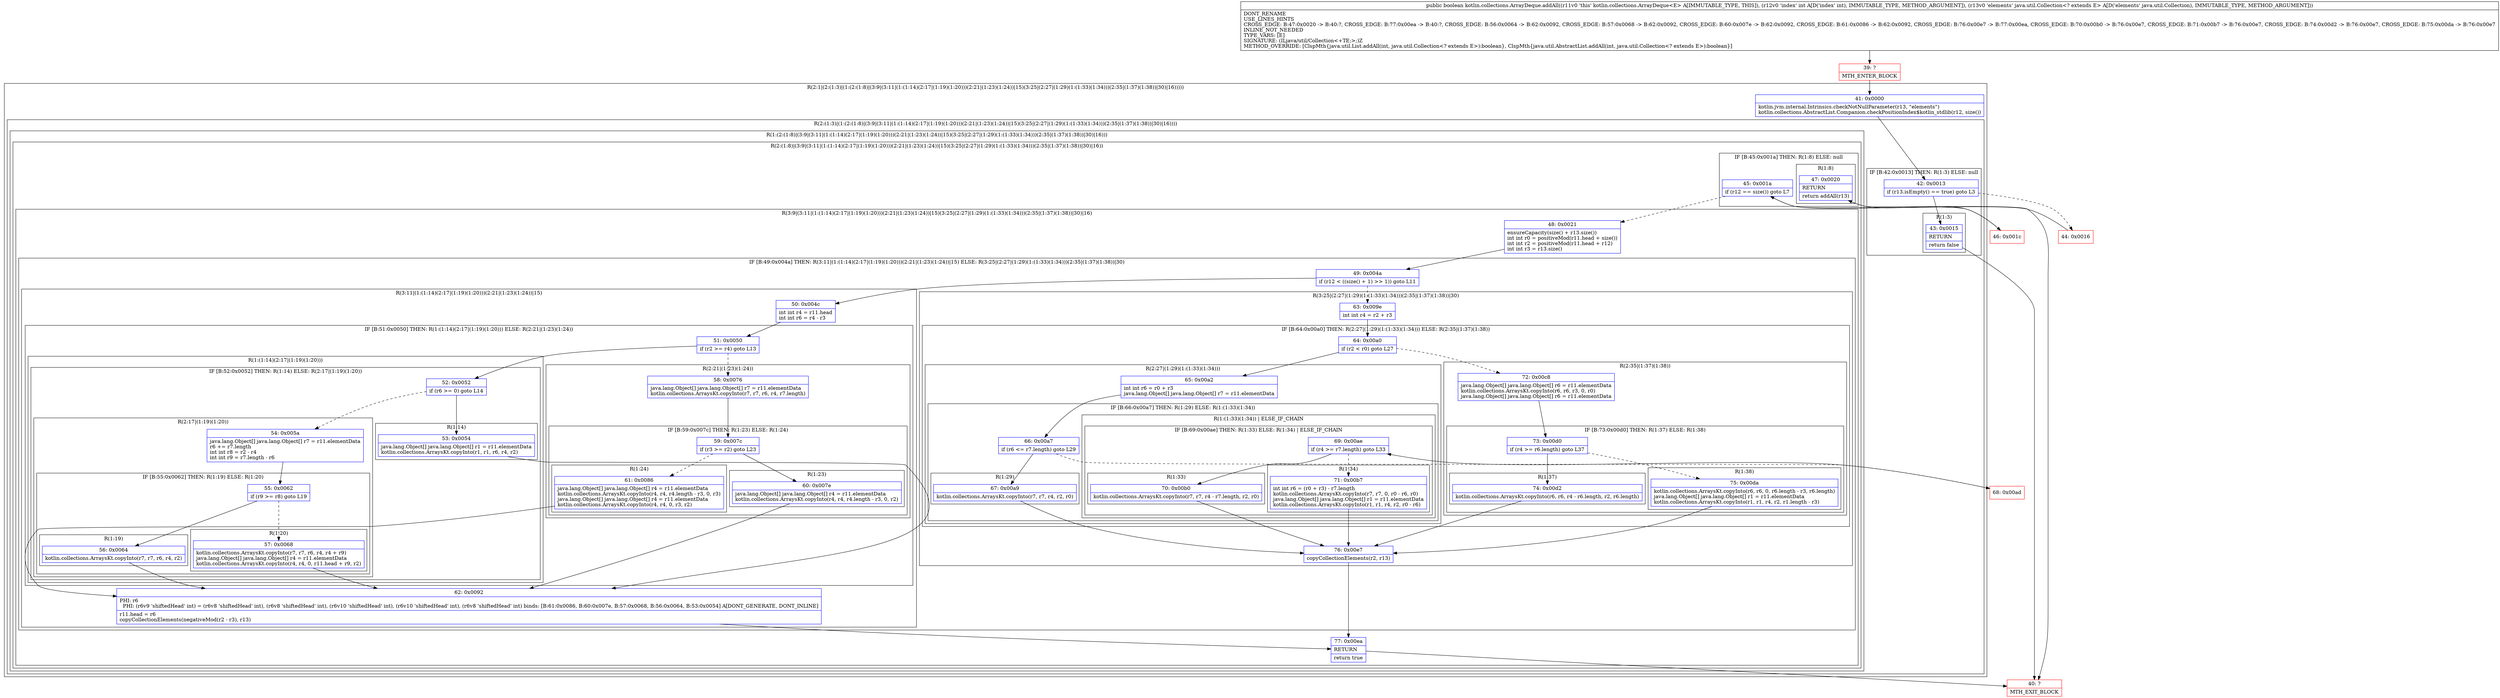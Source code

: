 digraph "CFG forkotlin.collections.ArrayDeque.addAll(ILjava\/util\/Collection;)Z" {
subgraph cluster_Region_1121216311 {
label = "R(2:1|(2:(1:3)|(1:(2:(1:8)|(3:9|(3:11|(1:(1:14)(2:17|(1:19)(1:20)))(2:21|(1:23)(1:24))|15)(3:25|(2:27|(1:29)(1:(1:33)(1:34)))(2:35|(1:37)(1:38))|30)|16)))))";
node [shape=record,color=blue];
Node_41 [shape=record,label="{41\:\ 0x0000|kotlin.jvm.internal.Intrinsics.checkNotNullParameter(r13, \"elements\")\lkotlin.collections.AbstractList.Companion.checkPositionIndex$kotlin_stdlib(r12, size())\l}"];
subgraph cluster_Region_1874853453 {
label = "R(2:(1:3)|(1:(2:(1:8)|(3:9|(3:11|(1:(1:14)(2:17|(1:19)(1:20)))(2:21|(1:23)(1:24))|15)(3:25|(2:27|(1:29)(1:(1:33)(1:34)))(2:35|(1:37)(1:38))|30)|16))))";
node [shape=record,color=blue];
subgraph cluster_IfRegion_844232163 {
label = "IF [B:42:0x0013] THEN: R(1:3) ELSE: null";
node [shape=record,color=blue];
Node_42 [shape=record,label="{42\:\ 0x0013|if (r13.isEmpty() == true) goto L3\l}"];
subgraph cluster_Region_375664470 {
label = "R(1:3)";
node [shape=record,color=blue];
Node_43 [shape=record,label="{43\:\ 0x0015|RETURN\l|return false\l}"];
}
}
subgraph cluster_Region_2003312498 {
label = "R(1:(2:(1:8)|(3:9|(3:11|(1:(1:14)(2:17|(1:19)(1:20)))(2:21|(1:23)(1:24))|15)(3:25|(2:27|(1:29)(1:(1:33)(1:34)))(2:35|(1:37)(1:38))|30)|16)))";
node [shape=record,color=blue];
subgraph cluster_Region_1739971140 {
label = "R(2:(1:8)|(3:9|(3:11|(1:(1:14)(2:17|(1:19)(1:20)))(2:21|(1:23)(1:24))|15)(3:25|(2:27|(1:29)(1:(1:33)(1:34)))(2:35|(1:37)(1:38))|30)|16))";
node [shape=record,color=blue];
subgraph cluster_IfRegion_1526121916 {
label = "IF [B:45:0x001a] THEN: R(1:8) ELSE: null";
node [shape=record,color=blue];
Node_45 [shape=record,label="{45\:\ 0x001a|if (r12 == size()) goto L7\l}"];
subgraph cluster_Region_1843355435 {
label = "R(1:8)";
node [shape=record,color=blue];
Node_47 [shape=record,label="{47\:\ 0x0020|RETURN\l|return addAll(r13)\l}"];
}
}
subgraph cluster_Region_1426844574 {
label = "R(3:9|(3:11|(1:(1:14)(2:17|(1:19)(1:20)))(2:21|(1:23)(1:24))|15)(3:25|(2:27|(1:29)(1:(1:33)(1:34)))(2:35|(1:37)(1:38))|30)|16)";
node [shape=record,color=blue];
Node_48 [shape=record,label="{48\:\ 0x0021|ensureCapacity(size() + r13.size())\lint int r0 = positiveMod(r11.head + size())\lint int r2 = positiveMod(r11.head + r12)\lint int r3 = r13.size()\l}"];
subgraph cluster_IfRegion_1526423149 {
label = "IF [B:49:0x004a] THEN: R(3:11|(1:(1:14)(2:17|(1:19)(1:20)))(2:21|(1:23)(1:24))|15) ELSE: R(3:25|(2:27|(1:29)(1:(1:33)(1:34)))(2:35|(1:37)(1:38))|30)";
node [shape=record,color=blue];
Node_49 [shape=record,label="{49\:\ 0x004a|if (r12 \< ((size() + 1) \>\> 1)) goto L11\l}"];
subgraph cluster_Region_2027661803 {
label = "R(3:11|(1:(1:14)(2:17|(1:19)(1:20)))(2:21|(1:23)(1:24))|15)";
node [shape=record,color=blue];
Node_50 [shape=record,label="{50\:\ 0x004c|int int r4 = r11.head\lint int r6 = r4 \- r3\l}"];
subgraph cluster_IfRegion_234492883 {
label = "IF [B:51:0x0050] THEN: R(1:(1:14)(2:17|(1:19)(1:20))) ELSE: R(2:21|(1:23)(1:24))";
node [shape=record,color=blue];
Node_51 [shape=record,label="{51\:\ 0x0050|if (r2 \>= r4) goto L13\l}"];
subgraph cluster_Region_324389004 {
label = "R(1:(1:14)(2:17|(1:19)(1:20)))";
node [shape=record,color=blue];
subgraph cluster_IfRegion_1916145920 {
label = "IF [B:52:0x0052] THEN: R(1:14) ELSE: R(2:17|(1:19)(1:20))";
node [shape=record,color=blue];
Node_52 [shape=record,label="{52\:\ 0x0052|if (r6 \>= 0) goto L14\l}"];
subgraph cluster_Region_1258779149 {
label = "R(1:14)";
node [shape=record,color=blue];
Node_53 [shape=record,label="{53\:\ 0x0054|java.lang.Object[] java.lang.Object[] r1 = r11.elementData\lkotlin.collections.ArraysKt.copyInto(r1, r1, r6, r4, r2)\l}"];
}
subgraph cluster_Region_598733243 {
label = "R(2:17|(1:19)(1:20))";
node [shape=record,color=blue];
Node_54 [shape=record,label="{54\:\ 0x005a|java.lang.Object[] java.lang.Object[] r7 = r11.elementData\lr6 += r7.length\lint int r8 = r2 \- r4\lint int r9 = r7.length \- r6\l}"];
subgraph cluster_IfRegion_1420562093 {
label = "IF [B:55:0x0062] THEN: R(1:19) ELSE: R(1:20)";
node [shape=record,color=blue];
Node_55 [shape=record,label="{55\:\ 0x0062|if (r9 \>= r8) goto L19\l}"];
subgraph cluster_Region_456231825 {
label = "R(1:19)";
node [shape=record,color=blue];
Node_56 [shape=record,label="{56\:\ 0x0064|kotlin.collections.ArraysKt.copyInto(r7, r7, r6, r4, r2)\l}"];
}
subgraph cluster_Region_1183348655 {
label = "R(1:20)";
node [shape=record,color=blue];
Node_57 [shape=record,label="{57\:\ 0x0068|kotlin.collections.ArraysKt.copyInto(r7, r7, r6, r4, r4 + r9)\ljava.lang.Object[] java.lang.Object[] r4 = r11.elementData\lkotlin.collections.ArraysKt.copyInto(r4, r4, 0, r11.head + r9, r2)\l}"];
}
}
}
}
}
subgraph cluster_Region_1516630494 {
label = "R(2:21|(1:23)(1:24))";
node [shape=record,color=blue];
Node_58 [shape=record,label="{58\:\ 0x0076|java.lang.Object[] java.lang.Object[] r7 = r11.elementData\lkotlin.collections.ArraysKt.copyInto(r7, r7, r6, r4, r7.length)\l}"];
subgraph cluster_IfRegion_913306217 {
label = "IF [B:59:0x007c] THEN: R(1:23) ELSE: R(1:24)";
node [shape=record,color=blue];
Node_59 [shape=record,label="{59\:\ 0x007c|if (r3 \>= r2) goto L23\l}"];
subgraph cluster_Region_1787952950 {
label = "R(1:23)";
node [shape=record,color=blue];
Node_60 [shape=record,label="{60\:\ 0x007e|java.lang.Object[] java.lang.Object[] r4 = r11.elementData\lkotlin.collections.ArraysKt.copyInto(r4, r4, r4.length \- r3, 0, r2)\l}"];
}
subgraph cluster_Region_2112589046 {
label = "R(1:24)";
node [shape=record,color=blue];
Node_61 [shape=record,label="{61\:\ 0x0086|java.lang.Object[] java.lang.Object[] r4 = r11.elementData\lkotlin.collections.ArraysKt.copyInto(r4, r4, r4.length \- r3, 0, r3)\ljava.lang.Object[] java.lang.Object[] r4 = r11.elementData\lkotlin.collections.ArraysKt.copyInto(r4, r4, 0, r3, r2)\l}"];
}
}
}
}
Node_62 [shape=record,label="{62\:\ 0x0092|PHI: r6 \l  PHI: (r6v9 'shiftedHead' int) = (r6v8 'shiftedHead' int), (r6v8 'shiftedHead' int), (r6v10 'shiftedHead' int), (r6v10 'shiftedHead' int), (r6v8 'shiftedHead' int) binds: [B:61:0x0086, B:60:0x007e, B:57:0x0068, B:56:0x0064, B:53:0x0054] A[DONT_GENERATE, DONT_INLINE]\l|r11.head = r6\lcopyCollectionElements(negativeMod(r2 \- r3), r13)\l}"];
}
subgraph cluster_Region_829354019 {
label = "R(3:25|(2:27|(1:29)(1:(1:33)(1:34)))(2:35|(1:37)(1:38))|30)";
node [shape=record,color=blue];
Node_63 [shape=record,label="{63\:\ 0x009e|int int r4 = r2 + r3\l}"];
subgraph cluster_IfRegion_2128357052 {
label = "IF [B:64:0x00a0] THEN: R(2:27|(1:29)(1:(1:33)(1:34))) ELSE: R(2:35|(1:37)(1:38))";
node [shape=record,color=blue];
Node_64 [shape=record,label="{64\:\ 0x00a0|if (r2 \< r0) goto L27\l}"];
subgraph cluster_Region_550262670 {
label = "R(2:27|(1:29)(1:(1:33)(1:34)))";
node [shape=record,color=blue];
Node_65 [shape=record,label="{65\:\ 0x00a2|int int r6 = r0 + r3\ljava.lang.Object[] java.lang.Object[] r7 = r11.elementData\l}"];
subgraph cluster_IfRegion_1551109762 {
label = "IF [B:66:0x00a7] THEN: R(1:29) ELSE: R(1:(1:33)(1:34))";
node [shape=record,color=blue];
Node_66 [shape=record,label="{66\:\ 0x00a7|if (r6 \<= r7.length) goto L29\l}"];
subgraph cluster_Region_2084264120 {
label = "R(1:29)";
node [shape=record,color=blue];
Node_67 [shape=record,label="{67\:\ 0x00a9|kotlin.collections.ArraysKt.copyInto(r7, r7, r4, r2, r0)\l}"];
}
subgraph cluster_Region_2145526911 {
label = "R(1:(1:33)(1:34)) | ELSE_IF_CHAIN\l";
node [shape=record,color=blue];
subgraph cluster_IfRegion_1358889090 {
label = "IF [B:69:0x00ae] THEN: R(1:33) ELSE: R(1:34) | ELSE_IF_CHAIN\l";
node [shape=record,color=blue];
Node_69 [shape=record,label="{69\:\ 0x00ae|if (r4 \>= r7.length) goto L33\l}"];
subgraph cluster_Region_1994787770 {
label = "R(1:33)";
node [shape=record,color=blue];
Node_70 [shape=record,label="{70\:\ 0x00b0|kotlin.collections.ArraysKt.copyInto(r7, r7, r4 \- r7.length, r2, r0)\l}"];
}
subgraph cluster_Region_1762667036 {
label = "R(1:34)";
node [shape=record,color=blue];
Node_71 [shape=record,label="{71\:\ 0x00b7|int int r6 = (r0 + r3) \- r7.length\lkotlin.collections.ArraysKt.copyInto(r7, r7, 0, r0 \- r6, r0)\ljava.lang.Object[] java.lang.Object[] r1 = r11.elementData\lkotlin.collections.ArraysKt.copyInto(r1, r1, r4, r2, r0 \- r6)\l}"];
}
}
}
}
}
subgraph cluster_Region_723677335 {
label = "R(2:35|(1:37)(1:38))";
node [shape=record,color=blue];
Node_72 [shape=record,label="{72\:\ 0x00c8|java.lang.Object[] java.lang.Object[] r6 = r11.elementData\lkotlin.collections.ArraysKt.copyInto(r6, r6, r3, 0, r0)\ljava.lang.Object[] java.lang.Object[] r6 = r11.elementData\l}"];
subgraph cluster_IfRegion_383126870 {
label = "IF [B:73:0x00d0] THEN: R(1:37) ELSE: R(1:38)";
node [shape=record,color=blue];
Node_73 [shape=record,label="{73\:\ 0x00d0|if (r4 \>= r6.length) goto L37\l}"];
subgraph cluster_Region_1415823735 {
label = "R(1:37)";
node [shape=record,color=blue];
Node_74 [shape=record,label="{74\:\ 0x00d2|kotlin.collections.ArraysKt.copyInto(r6, r6, r4 \- r6.length, r2, r6.length)\l}"];
}
subgraph cluster_Region_1968073521 {
label = "R(1:38)";
node [shape=record,color=blue];
Node_75 [shape=record,label="{75\:\ 0x00da|kotlin.collections.ArraysKt.copyInto(r6, r6, 0, r6.length \- r3, r6.length)\ljava.lang.Object[] java.lang.Object[] r1 = r11.elementData\lkotlin.collections.ArraysKt.copyInto(r1, r1, r4, r2, r1.length \- r3)\l}"];
}
}
}
}
Node_76 [shape=record,label="{76\:\ 0x00e7|copyCollectionElements(r2, r13)\l}"];
}
}
Node_77 [shape=record,label="{77\:\ 0x00ea|RETURN\l|return true\l}"];
}
}
}
}
}
Node_39 [shape=record,color=red,label="{39\:\ ?|MTH_ENTER_BLOCK\l}"];
Node_40 [shape=record,color=red,label="{40\:\ ?|MTH_EXIT_BLOCK\l}"];
Node_44 [shape=record,color=red,label="{44\:\ 0x0016}"];
Node_46 [shape=record,color=red,label="{46\:\ 0x001c}"];
Node_68 [shape=record,color=red,label="{68\:\ 0x00ad}"];
MethodNode[shape=record,label="{public boolean kotlin.collections.ArrayDeque.addAll((r11v0 'this' kotlin.collections.ArrayDeque\<E\> A[IMMUTABLE_TYPE, THIS]), (r12v0 'index' int A[D('index' int), IMMUTABLE_TYPE, METHOD_ARGUMENT]), (r13v0 'elements' java.util.Collection\<? extends E\> A[D('elements' java.util.Collection), IMMUTABLE_TYPE, METHOD_ARGUMENT]))  | DONT_RENAME\lUSE_LINES_HINTS\lCROSS_EDGE: B:47:0x0020 \-\> B:40:?, CROSS_EDGE: B:77:0x00ea \-\> B:40:?, CROSS_EDGE: B:56:0x0064 \-\> B:62:0x0092, CROSS_EDGE: B:57:0x0068 \-\> B:62:0x0092, CROSS_EDGE: B:60:0x007e \-\> B:62:0x0092, CROSS_EDGE: B:61:0x0086 \-\> B:62:0x0092, CROSS_EDGE: B:76:0x00e7 \-\> B:77:0x00ea, CROSS_EDGE: B:70:0x00b0 \-\> B:76:0x00e7, CROSS_EDGE: B:71:0x00b7 \-\> B:76:0x00e7, CROSS_EDGE: B:74:0x00d2 \-\> B:76:0x00e7, CROSS_EDGE: B:75:0x00da \-\> B:76:0x00e7\lINLINE_NOT_NEEDED\lTYPE_VARS: [E]\lSIGNATURE: (ILjava\/util\/Collection\<+TE;\>;)Z\lMETHOD_OVERRIDE: [ClspMth\{java.util.List.addAll(int, java.util.Collection\<? extends E\>):boolean\}, ClspMth\{java.util.AbstractList.addAll(int, java.util.Collection\<? extends E\>):boolean\}]\l}"];
MethodNode -> Node_39;Node_41 -> Node_42;
Node_42 -> Node_43;
Node_42 -> Node_44[style=dashed];
Node_43 -> Node_40;
Node_45 -> Node_46;
Node_45 -> Node_48[style=dashed];
Node_47 -> Node_40;
Node_48 -> Node_49;
Node_49 -> Node_50;
Node_49 -> Node_63[style=dashed];
Node_50 -> Node_51;
Node_51 -> Node_52;
Node_51 -> Node_58[style=dashed];
Node_52 -> Node_53;
Node_52 -> Node_54[style=dashed];
Node_53 -> Node_62;
Node_54 -> Node_55;
Node_55 -> Node_56;
Node_55 -> Node_57[style=dashed];
Node_56 -> Node_62;
Node_57 -> Node_62;
Node_58 -> Node_59;
Node_59 -> Node_60;
Node_59 -> Node_61[style=dashed];
Node_60 -> Node_62;
Node_61 -> Node_62;
Node_62 -> Node_77;
Node_63 -> Node_64;
Node_64 -> Node_65;
Node_64 -> Node_72[style=dashed];
Node_65 -> Node_66;
Node_66 -> Node_67;
Node_66 -> Node_68[style=dashed];
Node_67 -> Node_76;
Node_69 -> Node_70;
Node_69 -> Node_71[style=dashed];
Node_70 -> Node_76;
Node_71 -> Node_76;
Node_72 -> Node_73;
Node_73 -> Node_74;
Node_73 -> Node_75[style=dashed];
Node_74 -> Node_76;
Node_75 -> Node_76;
Node_76 -> Node_77;
Node_77 -> Node_40;
Node_39 -> Node_41;
Node_44 -> Node_45;
Node_46 -> Node_47;
Node_68 -> Node_69;
}

